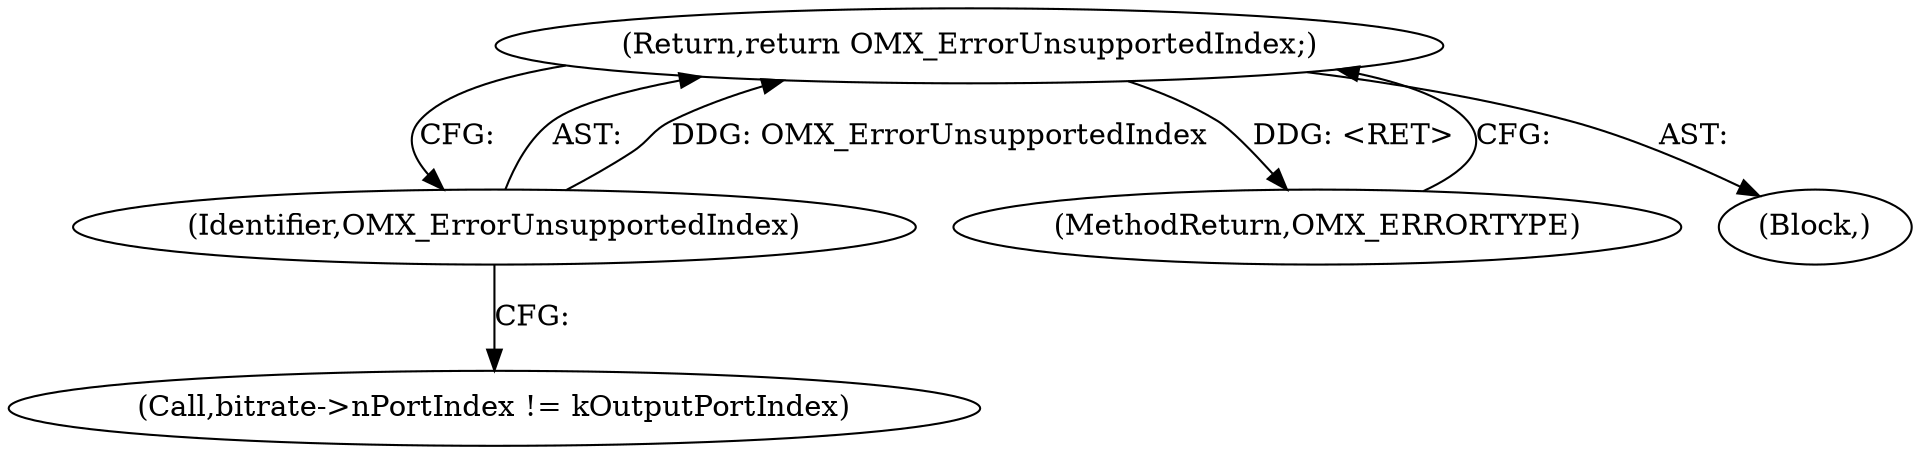 digraph "1_Android_295c883fe3105b19bcd0f9e07d54c6b589fc5bff_27@del" {
"1000126" [label="(Return,return OMX_ErrorUnsupportedIndex;)"];
"1000127" [label="(Identifier,OMX_ErrorUnsupportedIndex)"];
"1000127" [label="(Identifier,OMX_ErrorUnsupportedIndex)"];
"1000255" [label="(MethodReturn,OMX_ERRORTYPE)"];
"1000126" [label="(Return,return OMX_ErrorUnsupportedIndex;)"];
"1000120" [label="(Call,bitrate->nPortIndex != kOutputPortIndex)"];
"1000125" [label="(Block,)"];
"1000126" -> "1000125"  [label="AST: "];
"1000126" -> "1000127"  [label="CFG: "];
"1000127" -> "1000126"  [label="AST: "];
"1000255" -> "1000126"  [label="CFG: "];
"1000126" -> "1000255"  [label="DDG: <RET>"];
"1000127" -> "1000126"  [label="DDG: OMX_ErrorUnsupportedIndex"];
"1000127" -> "1000120"  [label="CFG: "];
}
